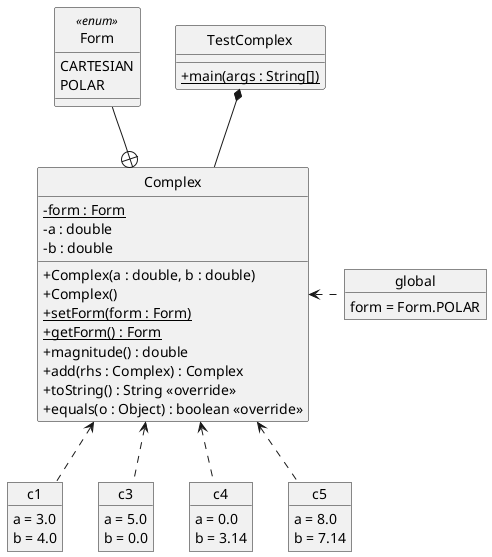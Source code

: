 @startuml
skinparam classAttributeIconSize 0
hide circle

enum Form <<enum>> {
  CARTESIAN
  POLAR
}

class Complex {
 - {static} form : Form
 - a : double
 - b : double
 + Complex(a : double, b : double)
 + Complex()
 + {static} setForm(form : Form)
 + {static} getForm() : Form
 + magnitude() : double
 + add(rhs : Complex) : Complex
 + toString() : String <<override>>
 + equals(o : Object) : boolean <<override>>
}

class TestComplex {
 +{static} main(args : String[])
}

TestComplex *-- Complex
Form --+ Complex

' Objects from above classes

object c1
c1 : a = 3.0
c1 : b = 4.0

object c3
c3 : a = 5.0
c3 : b = 0.0

object c4
c4 : a = 0.0
c4 : b = 3.14

object c5
c5 : a = 8.0
c5 : b = 7.14

Complex <.. c1
Complex <.. c3
Complex <.. c4
Complex <.. c5

object global
global : form = Form.POLAR

Complex <. global
@enduml

